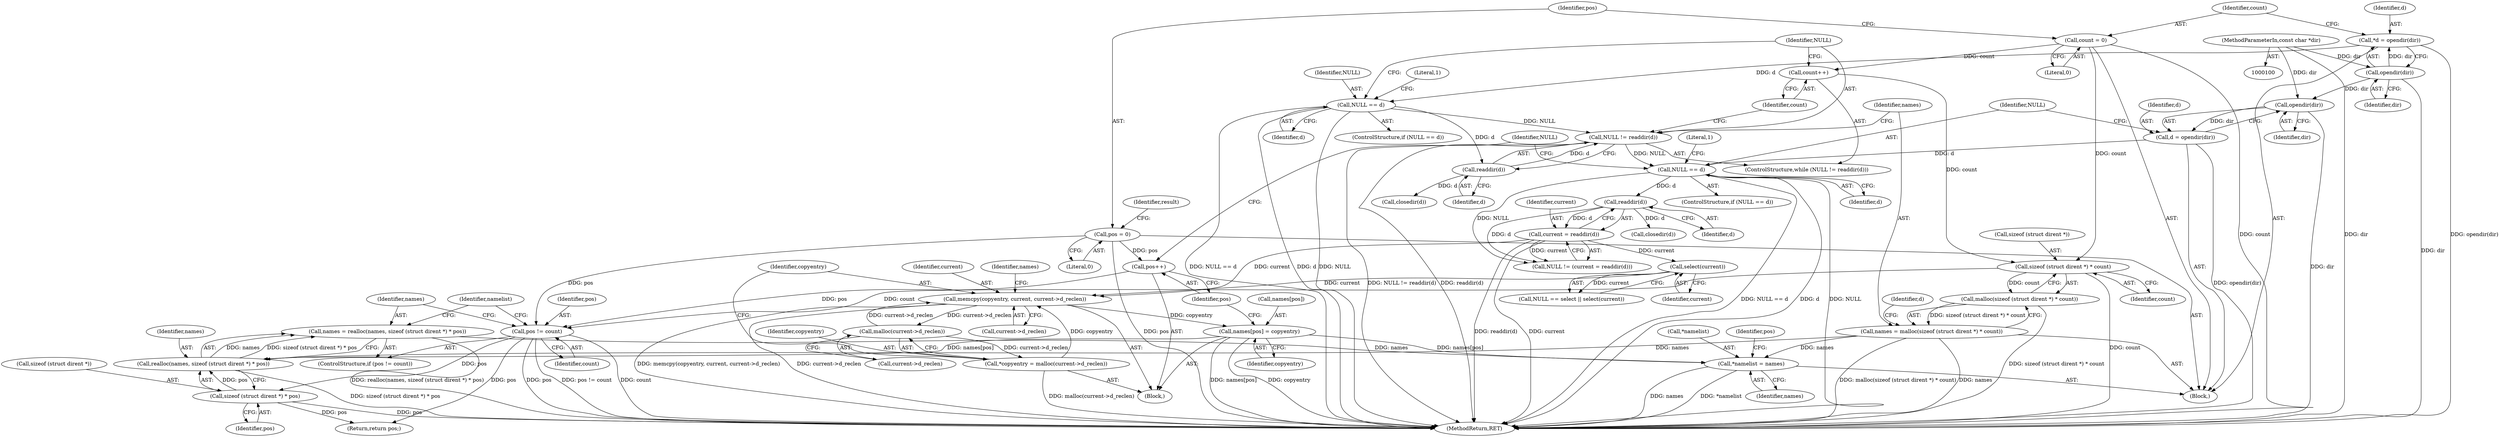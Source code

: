 digraph "1_boa_e139b87835994d007fbd64eead6c1455d7b8cf4e@API" {
"1000204" [label="(Call,names = realloc(names, sizeof (struct dirent *) * pos))"];
"1000206" [label="(Call,realloc(names, sizeof (struct dirent *) * pos))"];
"1000189" [label="(Call,names[pos] = copyentry)"];
"1000183" [label="(Call,memcpy(copyentry, current, current->d_reclen))"];
"1000177" [label="(Call,*copyentry = malloc(current->d_reclen))"];
"1000179" [label="(Call,malloc(current->d_reclen))"];
"1000163" [label="(Call,current = readdir(d))"];
"1000165" [label="(Call,readdir(d))"];
"1000154" [label="(Call,NULL == d)"];
"1000134" [label="(Call,NULL != readdir(d))"];
"1000127" [label="(Call,NULL == d)"];
"1000107" [label="(Call,*d = opendir(dir))"];
"1000109" [label="(Call,opendir(dir))"];
"1000101" [label="(MethodParameterIn,const char *dir)"];
"1000136" [label="(Call,readdir(d))"];
"1000149" [label="(Call,d = opendir(dir))"];
"1000151" [label="(Call,opendir(dir))"];
"1000173" [label="(Call,select(current))"];
"1000140" [label="(Call,names = malloc(sizeof (struct dirent *) * count))"];
"1000142" [label="(Call,malloc(sizeof (struct dirent *) * count))"];
"1000143" [label="(Call,sizeof (struct dirent *) * count)"];
"1000138" [label="(Call,count++)"];
"1000114" [label="(Call,count = 0)"];
"1000208" [label="(Call,sizeof (struct dirent *) * pos)"];
"1000201" [label="(Call,pos != count)"];
"1000194" [label="(Call,pos++)"];
"1000118" [label="(Call,pos = 0)"];
"1000212" [label="(Call,*namelist = names)"];
"1000123" [label="(Identifier,result)"];
"1000183" [label="(Call,memcpy(copyentry, current, current->d_reclen))"];
"1000173" [label="(Call,select(current))"];
"1000179" [label="(Call,malloc(current->d_reclen))"];
"1000169" [label="(Call,NULL == select || select(current))"];
"1000213" [label="(Call,*namelist)"];
"1000159" [label="(Literal,1)"];
"1000137" [label="(Identifier,d)"];
"1000141" [label="(Identifier,names)"];
"1000143" [label="(Call,sizeof (struct dirent *) * count)"];
"1000191" [label="(Identifier,names)"];
"1000150" [label="(Identifier,d)"];
"1000156" [label="(Identifier,d)"];
"1000101" [label="(MethodParameterIn,const char *dir)"];
"1000140" [label="(Call,names = malloc(sizeof (struct dirent *) * count))"];
"1000162" [label="(Identifier,NULL)"];
"1000206" [label="(Call,realloc(names, sizeof (struct dirent *) * pos))"];
"1000110" [label="(Identifier,dir)"];
"1000212" [label="(Call,*namelist = names)"];
"1000185" [label="(Identifier,current)"];
"1000139" [label="(Identifier,count)"];
"1000147" [label="(Call,closedir(d))"];
"1000144" [label="(Call,sizeof (struct dirent *))"];
"1000211" [label="(Identifier,pos)"];
"1000178" [label="(Identifier,copyentry)"];
"1000193" [label="(Identifier,copyentry)"];
"1000207" [label="(Identifier,names)"];
"1000129" [label="(Identifier,d)"];
"1000175" [label="(Block,)"];
"1000120" [label="(Literal,0)"];
"1000194" [label="(Call,pos++)"];
"1000163" [label="(Call,current = readdir(d))"];
"1000190" [label="(Call,names[pos])"];
"1000134" [label="(Call,NULL != readdir(d))"];
"1000217" [label="(Identifier,pos)"];
"1000128" [label="(Identifier,NULL)"];
"1000126" [label="(ControlStructure,if (NULL == d))"];
"1000202" [label="(Identifier,pos)"];
"1000186" [label="(Call,current->d_reclen)"];
"1000119" [label="(Identifier,pos)"];
"1000215" [label="(Identifier,names)"];
"1000107" [label="(Call,*d = opendir(dir))"];
"1000108" [label="(Identifier,d)"];
"1000148" [label="(Identifier,d)"];
"1000208" [label="(Call,sizeof (struct dirent *) * pos)"];
"1000138" [label="(Call,count++)"];
"1000151" [label="(Call,opendir(dir))"];
"1000189" [label="(Call,names[pos] = copyentry)"];
"1000118" [label="(Call,pos = 0)"];
"1000201" [label="(Call,pos != count)"];
"1000136" [label="(Call,readdir(d))"];
"1000132" [label="(Literal,1)"];
"1000166" [label="(Identifier,d)"];
"1000135" [label="(Identifier,NULL)"];
"1000114" [label="(Call,count = 0)"];
"1000209" [label="(Call,sizeof (struct dirent *))"];
"1000154" [label="(Call,NULL == d)"];
"1000109" [label="(Call,opendir(dir))"];
"1000177" [label="(Call,*copyentry = malloc(current->d_reclen))"];
"1000105" [label="(Block,)"];
"1000133" [label="(ControlStructure,while (NULL != readdir(d)))"];
"1000164" [label="(Identifier,current)"];
"1000180" [label="(Call,current->d_reclen)"];
"1000146" [label="(Identifier,count)"];
"1000205" [label="(Identifier,names)"];
"1000116" [label="(Literal,0)"];
"1000161" [label="(Call,NULL != (current = readdir(d)))"];
"1000204" [label="(Call,names = realloc(names, sizeof (struct dirent *) * pos))"];
"1000203" [label="(Identifier,count)"];
"1000155" [label="(Identifier,NULL)"];
"1000153" [label="(ControlStructure,if (NULL == d))"];
"1000214" [label="(Identifier,namelist)"];
"1000198" [label="(Call,closedir(d))"];
"1000174" [label="(Identifier,current)"];
"1000152" [label="(Identifier,dir)"];
"1000115" [label="(Identifier,count)"];
"1000195" [label="(Identifier,pos)"];
"1000127" [label="(Call,NULL == d)"];
"1000165" [label="(Call,readdir(d))"];
"1000200" [label="(ControlStructure,if (pos != count))"];
"1000218" [label="(MethodReturn,RET)"];
"1000149" [label="(Call,d = opendir(dir))"];
"1000142" [label="(Call,malloc(sizeof (struct dirent *) * count))"];
"1000216" [label="(Return,return pos;)"];
"1000184" [label="(Identifier,copyentry)"];
"1000204" -> "1000200"  [label="AST: "];
"1000204" -> "1000206"  [label="CFG: "];
"1000205" -> "1000204"  [label="AST: "];
"1000206" -> "1000204"  [label="AST: "];
"1000214" -> "1000204"  [label="CFG: "];
"1000204" -> "1000218"  [label="DDG: realloc(names, sizeof (struct dirent *) * pos)"];
"1000206" -> "1000204"  [label="DDG: names"];
"1000206" -> "1000204"  [label="DDG: sizeof (struct dirent *) * pos"];
"1000204" -> "1000212"  [label="DDG: names"];
"1000206" -> "1000208"  [label="CFG: "];
"1000207" -> "1000206"  [label="AST: "];
"1000208" -> "1000206"  [label="AST: "];
"1000206" -> "1000218"  [label="DDG: sizeof (struct dirent *) * pos"];
"1000189" -> "1000206"  [label="DDG: names[pos]"];
"1000140" -> "1000206"  [label="DDG: names"];
"1000208" -> "1000206"  [label="DDG: pos"];
"1000189" -> "1000175"  [label="AST: "];
"1000189" -> "1000193"  [label="CFG: "];
"1000190" -> "1000189"  [label="AST: "];
"1000193" -> "1000189"  [label="AST: "];
"1000195" -> "1000189"  [label="CFG: "];
"1000189" -> "1000218"  [label="DDG: names[pos]"];
"1000189" -> "1000218"  [label="DDG: copyentry"];
"1000183" -> "1000189"  [label="DDG: copyentry"];
"1000189" -> "1000212"  [label="DDG: names[pos]"];
"1000183" -> "1000175"  [label="AST: "];
"1000183" -> "1000186"  [label="CFG: "];
"1000184" -> "1000183"  [label="AST: "];
"1000185" -> "1000183"  [label="AST: "];
"1000186" -> "1000183"  [label="AST: "];
"1000191" -> "1000183"  [label="CFG: "];
"1000183" -> "1000218"  [label="DDG: current->d_reclen"];
"1000183" -> "1000218"  [label="DDG: memcpy(copyentry, current, current->d_reclen)"];
"1000183" -> "1000179"  [label="DDG: current->d_reclen"];
"1000177" -> "1000183"  [label="DDG: copyentry"];
"1000163" -> "1000183"  [label="DDG: current"];
"1000173" -> "1000183"  [label="DDG: current"];
"1000179" -> "1000183"  [label="DDG: current->d_reclen"];
"1000177" -> "1000175"  [label="AST: "];
"1000177" -> "1000179"  [label="CFG: "];
"1000178" -> "1000177"  [label="AST: "];
"1000179" -> "1000177"  [label="AST: "];
"1000184" -> "1000177"  [label="CFG: "];
"1000177" -> "1000218"  [label="DDG: malloc(current->d_reclen)"];
"1000179" -> "1000177"  [label="DDG: current->d_reclen"];
"1000179" -> "1000180"  [label="CFG: "];
"1000180" -> "1000179"  [label="AST: "];
"1000163" -> "1000161"  [label="AST: "];
"1000163" -> "1000165"  [label="CFG: "];
"1000164" -> "1000163"  [label="AST: "];
"1000165" -> "1000163"  [label="AST: "];
"1000161" -> "1000163"  [label="CFG: "];
"1000163" -> "1000218"  [label="DDG: current"];
"1000163" -> "1000218"  [label="DDG: readdir(d)"];
"1000163" -> "1000161"  [label="DDG: current"];
"1000165" -> "1000163"  [label="DDG: d"];
"1000163" -> "1000173"  [label="DDG: current"];
"1000165" -> "1000166"  [label="CFG: "];
"1000166" -> "1000165"  [label="AST: "];
"1000165" -> "1000161"  [label="DDG: d"];
"1000154" -> "1000165"  [label="DDG: d"];
"1000165" -> "1000198"  [label="DDG: d"];
"1000154" -> "1000153"  [label="AST: "];
"1000154" -> "1000156"  [label="CFG: "];
"1000155" -> "1000154"  [label="AST: "];
"1000156" -> "1000154"  [label="AST: "];
"1000159" -> "1000154"  [label="CFG: "];
"1000162" -> "1000154"  [label="CFG: "];
"1000154" -> "1000218"  [label="DDG: NULL"];
"1000154" -> "1000218"  [label="DDG: NULL == d"];
"1000154" -> "1000218"  [label="DDG: d"];
"1000134" -> "1000154"  [label="DDG: NULL"];
"1000149" -> "1000154"  [label="DDG: d"];
"1000154" -> "1000161"  [label="DDG: NULL"];
"1000134" -> "1000133"  [label="AST: "];
"1000134" -> "1000136"  [label="CFG: "];
"1000135" -> "1000134"  [label="AST: "];
"1000136" -> "1000134"  [label="AST: "];
"1000139" -> "1000134"  [label="CFG: "];
"1000141" -> "1000134"  [label="CFG: "];
"1000134" -> "1000218"  [label="DDG: NULL != readdir(d)"];
"1000134" -> "1000218"  [label="DDG: readdir(d)"];
"1000127" -> "1000134"  [label="DDG: NULL"];
"1000136" -> "1000134"  [label="DDG: d"];
"1000127" -> "1000126"  [label="AST: "];
"1000127" -> "1000129"  [label="CFG: "];
"1000128" -> "1000127"  [label="AST: "];
"1000129" -> "1000127"  [label="AST: "];
"1000132" -> "1000127"  [label="CFG: "];
"1000135" -> "1000127"  [label="CFG: "];
"1000127" -> "1000218"  [label="DDG: NULL == d"];
"1000127" -> "1000218"  [label="DDG: d"];
"1000127" -> "1000218"  [label="DDG: NULL"];
"1000107" -> "1000127"  [label="DDG: d"];
"1000127" -> "1000136"  [label="DDG: d"];
"1000107" -> "1000105"  [label="AST: "];
"1000107" -> "1000109"  [label="CFG: "];
"1000108" -> "1000107"  [label="AST: "];
"1000109" -> "1000107"  [label="AST: "];
"1000115" -> "1000107"  [label="CFG: "];
"1000107" -> "1000218"  [label="DDG: opendir(dir)"];
"1000109" -> "1000107"  [label="DDG: dir"];
"1000109" -> "1000110"  [label="CFG: "];
"1000110" -> "1000109"  [label="AST: "];
"1000109" -> "1000218"  [label="DDG: dir"];
"1000101" -> "1000109"  [label="DDG: dir"];
"1000109" -> "1000151"  [label="DDG: dir"];
"1000101" -> "1000100"  [label="AST: "];
"1000101" -> "1000218"  [label="DDG: dir"];
"1000101" -> "1000151"  [label="DDG: dir"];
"1000136" -> "1000137"  [label="CFG: "];
"1000137" -> "1000136"  [label="AST: "];
"1000136" -> "1000147"  [label="DDG: d"];
"1000149" -> "1000105"  [label="AST: "];
"1000149" -> "1000151"  [label="CFG: "];
"1000150" -> "1000149"  [label="AST: "];
"1000151" -> "1000149"  [label="AST: "];
"1000155" -> "1000149"  [label="CFG: "];
"1000149" -> "1000218"  [label="DDG: opendir(dir)"];
"1000151" -> "1000149"  [label="DDG: dir"];
"1000151" -> "1000152"  [label="CFG: "];
"1000152" -> "1000151"  [label="AST: "];
"1000151" -> "1000218"  [label="DDG: dir"];
"1000173" -> "1000169"  [label="AST: "];
"1000173" -> "1000174"  [label="CFG: "];
"1000174" -> "1000173"  [label="AST: "];
"1000169" -> "1000173"  [label="CFG: "];
"1000173" -> "1000169"  [label="DDG: current"];
"1000140" -> "1000105"  [label="AST: "];
"1000140" -> "1000142"  [label="CFG: "];
"1000141" -> "1000140"  [label="AST: "];
"1000142" -> "1000140"  [label="AST: "];
"1000148" -> "1000140"  [label="CFG: "];
"1000140" -> "1000218"  [label="DDG: malloc(sizeof (struct dirent *) * count)"];
"1000140" -> "1000218"  [label="DDG: names"];
"1000142" -> "1000140"  [label="DDG: sizeof (struct dirent *) * count"];
"1000140" -> "1000212"  [label="DDG: names"];
"1000142" -> "1000143"  [label="CFG: "];
"1000143" -> "1000142"  [label="AST: "];
"1000142" -> "1000218"  [label="DDG: sizeof (struct dirent *) * count"];
"1000143" -> "1000142"  [label="DDG: count"];
"1000143" -> "1000146"  [label="CFG: "];
"1000144" -> "1000143"  [label="AST: "];
"1000146" -> "1000143"  [label="AST: "];
"1000143" -> "1000218"  [label="DDG: count"];
"1000138" -> "1000143"  [label="DDG: count"];
"1000114" -> "1000143"  [label="DDG: count"];
"1000143" -> "1000201"  [label="DDG: count"];
"1000138" -> "1000133"  [label="AST: "];
"1000138" -> "1000139"  [label="CFG: "];
"1000139" -> "1000138"  [label="AST: "];
"1000135" -> "1000138"  [label="CFG: "];
"1000114" -> "1000138"  [label="DDG: count"];
"1000114" -> "1000105"  [label="AST: "];
"1000114" -> "1000116"  [label="CFG: "];
"1000115" -> "1000114"  [label="AST: "];
"1000116" -> "1000114"  [label="AST: "];
"1000119" -> "1000114"  [label="CFG: "];
"1000114" -> "1000218"  [label="DDG: count"];
"1000208" -> "1000211"  [label="CFG: "];
"1000209" -> "1000208"  [label="AST: "];
"1000211" -> "1000208"  [label="AST: "];
"1000208" -> "1000218"  [label="DDG: pos"];
"1000201" -> "1000208"  [label="DDG: pos"];
"1000208" -> "1000216"  [label="DDG: pos"];
"1000201" -> "1000200"  [label="AST: "];
"1000201" -> "1000203"  [label="CFG: "];
"1000202" -> "1000201"  [label="AST: "];
"1000203" -> "1000201"  [label="AST: "];
"1000205" -> "1000201"  [label="CFG: "];
"1000214" -> "1000201"  [label="CFG: "];
"1000201" -> "1000218"  [label="DDG: pos != count"];
"1000201" -> "1000218"  [label="DDG: count"];
"1000201" -> "1000218"  [label="DDG: pos"];
"1000194" -> "1000201"  [label="DDG: pos"];
"1000118" -> "1000201"  [label="DDG: pos"];
"1000201" -> "1000216"  [label="DDG: pos"];
"1000194" -> "1000175"  [label="AST: "];
"1000194" -> "1000195"  [label="CFG: "];
"1000195" -> "1000194"  [label="AST: "];
"1000162" -> "1000194"  [label="CFG: "];
"1000118" -> "1000194"  [label="DDG: pos"];
"1000118" -> "1000105"  [label="AST: "];
"1000118" -> "1000120"  [label="CFG: "];
"1000119" -> "1000118"  [label="AST: "];
"1000120" -> "1000118"  [label="AST: "];
"1000123" -> "1000118"  [label="CFG: "];
"1000118" -> "1000218"  [label="DDG: pos"];
"1000212" -> "1000105"  [label="AST: "];
"1000212" -> "1000215"  [label="CFG: "];
"1000213" -> "1000212"  [label="AST: "];
"1000215" -> "1000212"  [label="AST: "];
"1000217" -> "1000212"  [label="CFG: "];
"1000212" -> "1000218"  [label="DDG: *namelist"];
"1000212" -> "1000218"  [label="DDG: names"];
}
